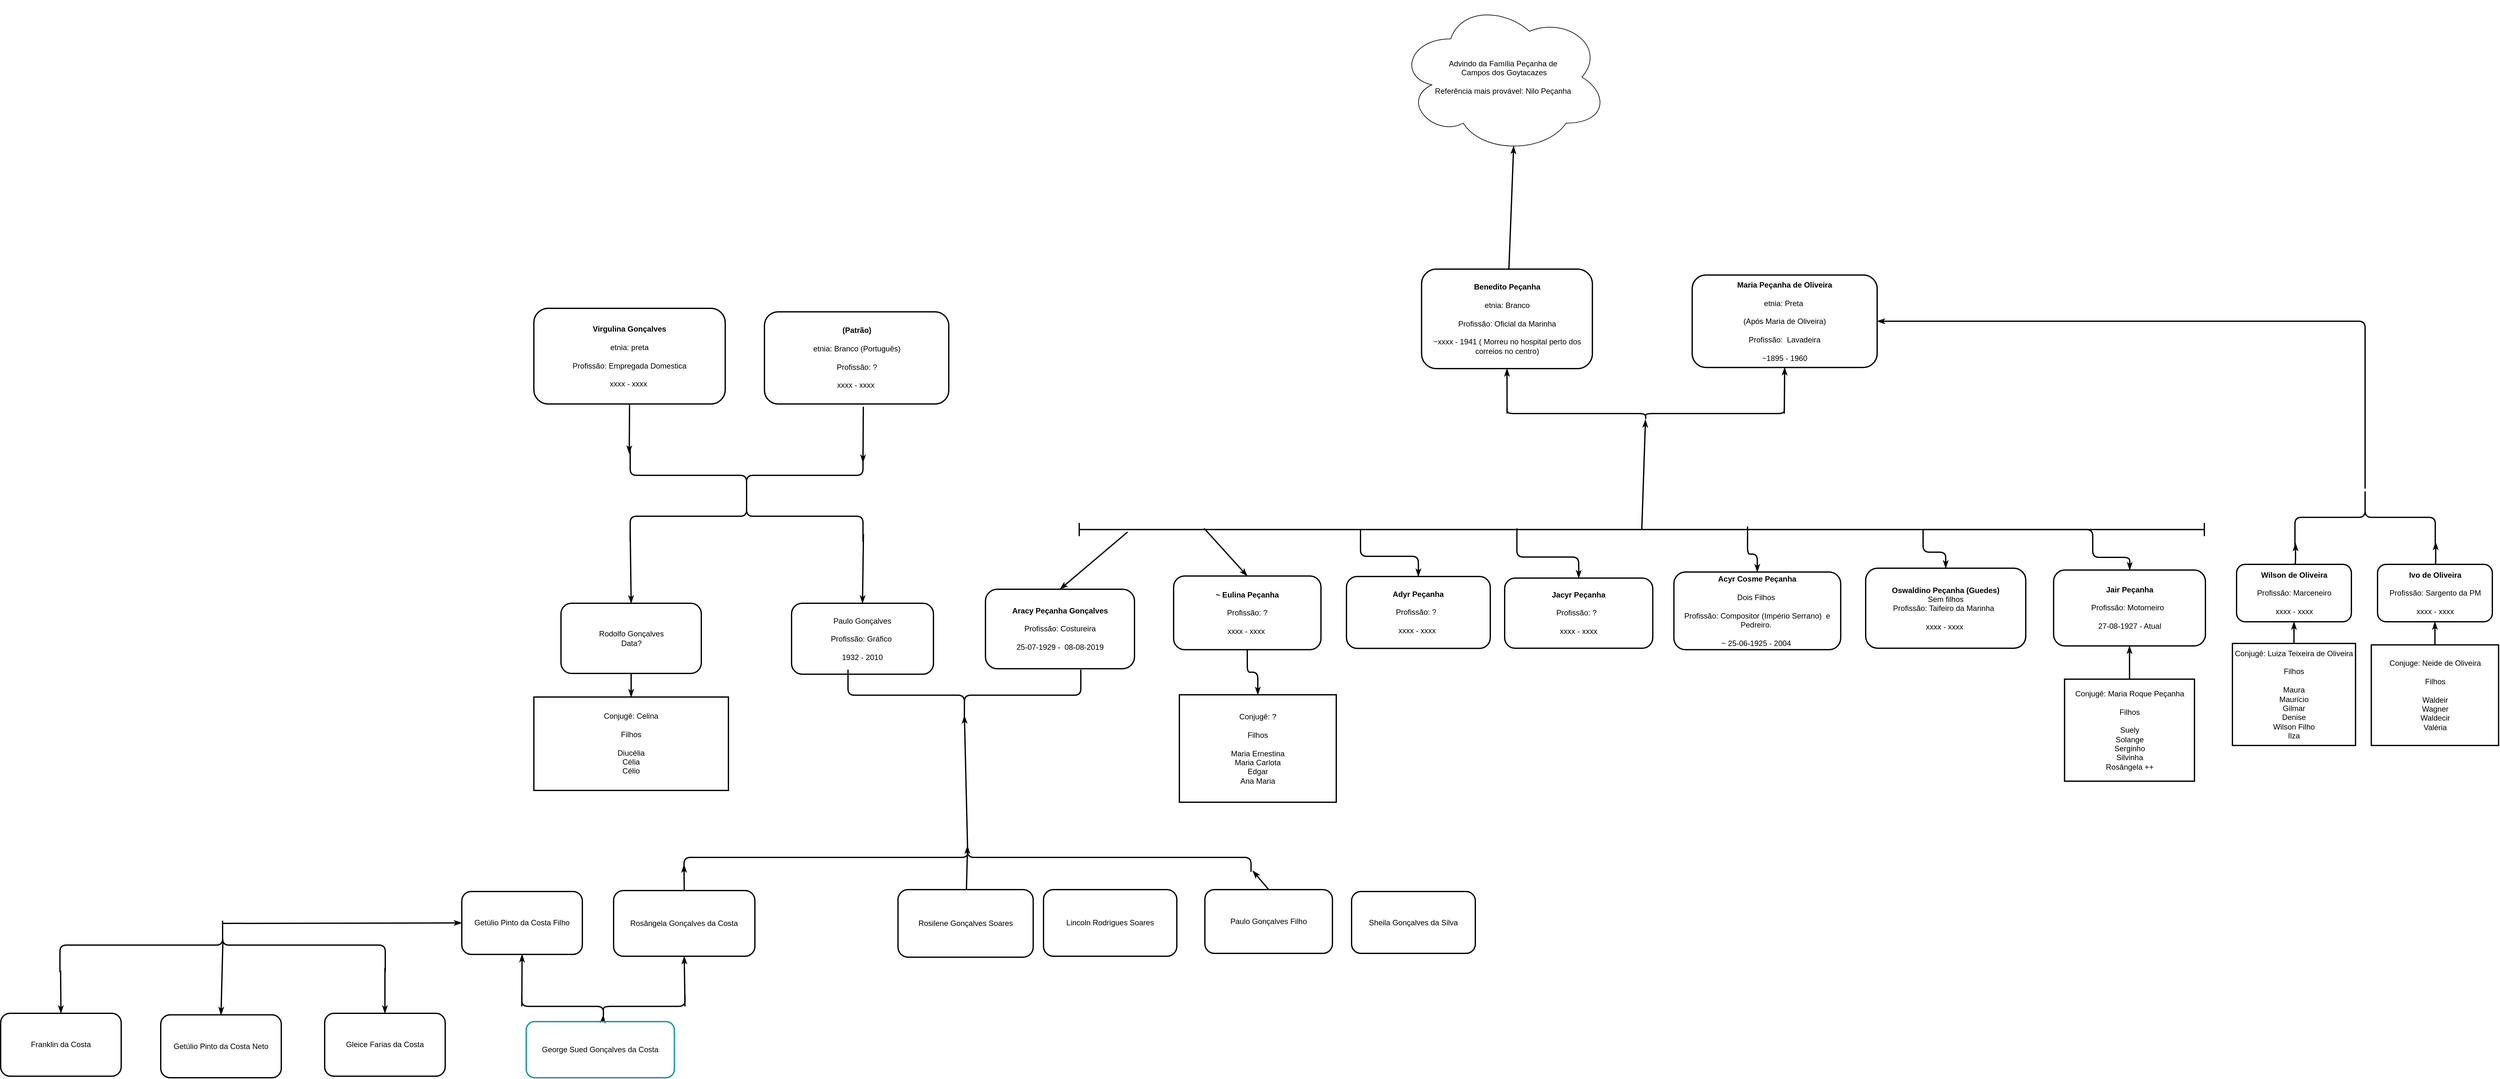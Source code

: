 <mxfile version="13.7.6" type="github" pages="2">
  <diagram id="X04kz2w6pJ2BwtQYNW_F" name="Familia Materna">
    <mxGraphModel dx="3776" dy="3931" grid="0" gridSize="10" guides="1" tooltips="1" connect="1" arrows="1" fold="1" page="1" pageScale="1" pageWidth="1169" pageHeight="827" background="none" math="0" shadow="0">
      <root>
        <mxCell id="0" />
        <mxCell id="1" parent="0" />
        <mxCell id="87gTp5nq9IZYHDgL9Xju-52" style="edgeStyle=none;rounded=1;sketch=0;jumpStyle=none;orthogonalLoop=1;jettySize=auto;html=1;exitX=0.5;exitY=0;exitDx=0;exitDy=0;entryX=0.043;entryY=0.689;entryDx=0;entryDy=0;entryPerimeter=0;startArrow=classicThin;startFill=1;endArrow=none;endFill=0;strokeColor=#000000;strokeWidth=2;" edge="1" parent="1" source="GxdyiY9G9Qyw1W-CdfA0-1" target="87gTp5nq9IZYHDgL9Xju-21">
          <mxGeometry relative="1" as="geometry" />
        </mxCell>
        <mxCell id="GxdyiY9G9Qyw1W-CdfA0-1" value="&lt;b&gt;Aracy Peçanha Gonçalves&lt;br&gt;&lt;/b&gt;&lt;br&gt;Profissão: Costureira&lt;br&gt;&lt;br&gt;25-07-1929 -&amp;nbsp; 08-08-2019" style="rounded=1;whiteSpace=wrap;html=1;strokeWidth=2;shadow=0;glass=0;sketch=0;fillStyle=dots;fillColor=none;" vertex="1" parent="1">
          <mxGeometry x="1004" y="-441" width="233.66" height="124.62" as="geometry" />
        </mxCell>
        <mxCell id="87gTp5nq9IZYHDgL9Xju-50" style="edgeStyle=none;rounded=1;sketch=0;jumpStyle=none;orthogonalLoop=1;jettySize=auto;html=1;exitX=0.5;exitY=0;exitDx=0;exitDy=0;entryX=0.846;entryY=-0.002;entryDx=0;entryDy=0;entryPerimeter=0;startArrow=classicThin;startFill=1;endArrow=none;endFill=0;strokeColor=#000000;strokeWidth=2;" edge="1" parent="1" source="GxdyiY9G9Qyw1W-CdfA0-2" target="87gTp5nq9IZYHDgL9Xju-48">
          <mxGeometry relative="1" as="geometry" />
        </mxCell>
        <mxCell id="GxdyiY9G9Qyw1W-CdfA0-2" value="Paulo Gonçalves&lt;br&gt;&lt;br&gt;Profissão: Gráfico&amp;nbsp;&lt;br&gt;&lt;br&gt;1932 - 2010" style="rounded=1;whiteSpace=wrap;html=1;strokeWidth=2;shadow=0;glass=0;sketch=0;fillStyle=dots;fillColor=none;" vertex="1" parent="1">
          <mxGeometry x="700" y="-419" width="222.47" height="111.24" as="geometry" />
        </mxCell>
        <mxCell id="GxdyiY9G9Qyw1W-CdfA0-76" style="edgeStyle=none;rounded=1;sketch=0;jumpStyle=none;orthogonalLoop=1;jettySize=auto;html=1;exitX=0.5;exitY=0;exitDx=0;exitDy=0;entryX=0.75;entryY=1;entryDx=0;entryDy=0;startArrow=none;startFill=0;endArrow=classicThin;endFill=1;strokeColor=#000000;strokeWidth=2;" edge="1" parent="1" source="GxdyiY9G9Qyw1W-CdfA0-9" target="GxdyiY9G9Qyw1W-CdfA0-72">
          <mxGeometry relative="1" as="geometry">
            <mxPoint x="478.37" y="67.0" as="targetPoint" />
          </mxGeometry>
        </mxCell>
        <mxCell id="87gTp5nq9IZYHDgL9Xju-60" style="edgeStyle=none;rounded=1;sketch=0;jumpStyle=none;orthogonalLoop=1;jettySize=auto;html=1;exitX=0.5;exitY=1;exitDx=0;exitDy=0;entryX=0.5;entryY=1;entryDx=0;entryDy=0;startArrow=classicThin;startFill=1;endArrow=none;endFill=0;strokeColor=#000000;strokeWidth=2;" edge="1" parent="1" source="GxdyiY9G9Qyw1W-CdfA0-9" target="GxdyiY9G9Qyw1W-CdfA0-82">
          <mxGeometry relative="1" as="geometry" />
        </mxCell>
        <mxCell id="GxdyiY9G9Qyw1W-CdfA0-9" value="Rosângela Gonçalves da Costa" style="rounded=1;whiteSpace=wrap;html=1;strokeWidth=2;shadow=0;glass=0;sketch=0;fillStyle=dots;fillColor=none;" vertex="1" parent="1">
          <mxGeometry x="421" y="31.51" width="221.49" height="103.02" as="geometry" />
        </mxCell>
        <mxCell id="GxdyiY9G9Qyw1W-CdfA0-87" style="edgeStyle=none;rounded=1;sketch=0;jumpStyle=none;orthogonalLoop=1;jettySize=auto;html=1;entryX=0.1;entryY=0.5;entryDx=0;entryDy=0;entryPerimeter=0;startArrow=none;startFill=0;endArrow=classicThin;endFill=1;strokeColor=#000000;strokeWidth=2;" edge="1" parent="1" source="GxdyiY9G9Qyw1W-CdfA0-10" target="GxdyiY9G9Qyw1W-CdfA0-72">
          <mxGeometry relative="1" as="geometry">
            <mxPoint x="778.825" y="88.996" as="targetPoint" />
          </mxGeometry>
        </mxCell>
        <mxCell id="GxdyiY9G9Qyw1W-CdfA0-10" value="Rosilene Gonçalves Soares" style="rounded=1;whiteSpace=wrap;html=1;strokeWidth=2;shadow=0;glass=0;sketch=0;fillStyle=dots;fillColor=none;" vertex="1" parent="1">
          <mxGeometry x="866.88" y="30.01" width="211.98" height="105.99" as="geometry" />
        </mxCell>
        <mxCell id="GxdyiY9G9Qyw1W-CdfA0-85" style="edgeStyle=none;rounded=1;sketch=0;jumpStyle=none;orthogonalLoop=1;jettySize=auto;html=1;exitX=0.5;exitY=0;exitDx=0;exitDy=0;entryX=0.962;entryY=-0.003;entryDx=0;entryDy=0;startArrow=none;startFill=0;endArrow=classicThin;endFill=1;strokeColor=#000000;strokeWidth=2;entryPerimeter=0;" edge="1" parent="1" source="GxdyiY9G9Qyw1W-CdfA0-11" target="GxdyiY9G9Qyw1W-CdfA0-72">
          <mxGeometry relative="1" as="geometry">
            <mxPoint x="1098.83" y="93.21" as="targetPoint" />
          </mxGeometry>
        </mxCell>
        <mxCell id="GxdyiY9G9Qyw1W-CdfA0-11" value="Paulo Gonçalves Filho" style="rounded=1;whiteSpace=wrap;html=1;strokeWidth=2;shadow=0;glass=0;sketch=0;fillStyle=dots;fillColor=none;" vertex="1" parent="1">
          <mxGeometry x="1348" y="30.01" width="200" height="100" as="geometry" />
        </mxCell>
        <mxCell id="GxdyiY9G9Qyw1W-CdfA0-21" value="Lincoln Rodrigues Soares" style="rounded=1;whiteSpace=wrap;html=1;strokeWidth=2;shadow=0;glass=0;sketch=0;fillStyle=dots;fillColor=none;" vertex="1" parent="1">
          <mxGeometry x="1095" y="30.01" width="209.04" height="104.52" as="geometry" />
        </mxCell>
        <mxCell id="87gTp5nq9IZYHDgL9Xju-61" style="edgeStyle=none;rounded=1;sketch=0;jumpStyle=none;orthogonalLoop=1;jettySize=auto;html=1;exitX=0.5;exitY=1;exitDx=0;exitDy=0;entryX=0.5;entryY=0;entryDx=0;entryDy=0;startArrow=classicThin;startFill=1;endArrow=none;endFill=0;strokeColor=#000000;strokeWidth=2;" edge="1" parent="1" source="GxdyiY9G9Qyw1W-CdfA0-25" target="GxdyiY9G9Qyw1W-CdfA0-82">
          <mxGeometry relative="1" as="geometry" />
        </mxCell>
        <mxCell id="87gTp5nq9IZYHDgL9Xju-68" style="rounded=1;sketch=0;jumpStyle=none;orthogonalLoop=1;jettySize=auto;html=1;exitX=0;exitY=0.5;exitDx=0;exitDy=0;entryX=0.1;entryY=0.5;entryDx=0;entryDy=0;entryPerimeter=0;startArrow=classicThin;startFill=1;endArrow=none;endFill=0;strokeColor=#000000;strokeWidth=2;" edge="1" parent="1" source="GxdyiY9G9Qyw1W-CdfA0-25" target="87gTp5nq9IZYHDgL9Xju-65">
          <mxGeometry relative="1" as="geometry" />
        </mxCell>
        <mxCell id="GxdyiY9G9Qyw1W-CdfA0-25" value="Getúlio Pinto da Costa Filho" style="rounded=1;whiteSpace=wrap;html=1;strokeWidth=2;shadow=0;glass=0;sketch=0;fillStyle=dots;fillColor=none;" vertex="1" parent="1">
          <mxGeometry x="183" y="32.97" width="189" height="98.61" as="geometry" />
        </mxCell>
        <mxCell id="GxdyiY9G9Qyw1W-CdfA0-26" value="Sheila Gonçalves da Silva" style="rounded=1;whiteSpace=wrap;html=1;strokeWidth=2;shadow=0;glass=0;sketch=0;fillStyle=dots;fillColor=none;" vertex="1" parent="1">
          <mxGeometry x="1578" y="33.01" width="194" height="97" as="geometry" />
        </mxCell>
        <mxCell id="GxdyiY9G9Qyw1W-CdfA0-83" style="edgeStyle=none;rounded=1;sketch=0;jumpStyle=none;orthogonalLoop=1;jettySize=auto;html=1;entryX=0.1;entryY=0.5;entryDx=0;entryDy=0;entryPerimeter=0;startArrow=none;startFill=0;endArrow=classicThin;endFill=1;strokeColor=#000000;strokeWidth=2;" edge="1" parent="1" source="GxdyiY9G9Qyw1W-CdfA0-40" target="GxdyiY9G9Qyw1W-CdfA0-82">
          <mxGeometry relative="1" as="geometry" />
        </mxCell>
        <mxCell id="GxdyiY9G9Qyw1W-CdfA0-40" value="George Sued Gonçalves da Costa" style="rounded=1;whiteSpace=wrap;html=1;strokeWidth=2;shadow=0;glass=0;sketch=0;fillStyle=dots;fillColor=none;strokeColor=#009999;" vertex="1" parent="1">
          <mxGeometry x="284" y="237" width="232.29" height="88" as="geometry" />
        </mxCell>
        <mxCell id="GxdyiY9G9Qyw1W-CdfA0-78" style="edgeStyle=none;rounded=1;sketch=0;jumpStyle=none;orthogonalLoop=1;jettySize=auto;html=1;exitX=0.1;exitY=0.5;exitDx=0;exitDy=0;exitPerimeter=0;entryX=0.1;entryY=0.5;entryDx=0;entryDy=0;entryPerimeter=0;startArrow=classicThin;startFill=1;endArrow=none;endFill=0;strokeColor=#000000;strokeWidth=2;" edge="1" parent="1" source="87gTp5nq9IZYHDgL9Xju-51" target="GxdyiY9G9Qyw1W-CdfA0-72">
          <mxGeometry relative="1" as="geometry">
            <mxPoint x="567.685" y="4.875" as="sourcePoint" />
          </mxGeometry>
        </mxCell>
        <mxCell id="GxdyiY9G9Qyw1W-CdfA0-72" value="" style="shape=curlyBracket;whiteSpace=wrap;html=1;rounded=1;shadow=0;glass=0;sketch=0;strokeWidth=2;fillColor=none;gradientColor=none;rotation=90;size=0.5;" vertex="1" parent="1">
          <mxGeometry x="953.26" y="-464.95" width="45.23" height="888.95" as="geometry" />
        </mxCell>
        <mxCell id="GxdyiY9G9Qyw1W-CdfA0-82" value="" style="shape=curlyBracket;whiteSpace=wrap;html=1;rounded=1;shadow=0;glass=0;sketch=0;strokeWidth=2;fillColor=none;gradientColor=none;rotation=-90;size=0.5;" vertex="1" parent="1">
          <mxGeometry x="387.86" y="85.2" width="34.28" height="255.8" as="geometry" />
        </mxCell>
        <mxCell id="87gTp5nq9IZYHDgL9Xju-54" style="edgeStyle=orthogonalEdgeStyle;rounded=1;sketch=0;jumpStyle=none;orthogonalLoop=1;jettySize=auto;html=1;exitX=1;exitY=0.5;exitDx=0;exitDy=0;startArrow=classicThin;startFill=1;endArrow=none;endFill=0;strokeColor=#000000;strokeWidth=2;" edge="1" parent="1" source="GxdyiY9G9Qyw1W-CdfA0-84" target="GxdyiY9G9Qyw1W-CdfA0-117">
          <mxGeometry relative="1" as="geometry" />
        </mxCell>
        <mxCell id="GxdyiY9G9Qyw1W-CdfA0-84" value="&lt;b&gt;Maria Peçanha de Oliveira&lt;/b&gt;&lt;br&gt;&lt;br&gt;etnia: Preta&lt;b&gt;&amp;nbsp;&lt;br&gt;&lt;br&gt;&lt;/b&gt;(Após Maria de Oliveira)&lt;br&gt;&lt;br&gt;Profissão:&amp;nbsp; Lavadeira&lt;br&gt;&lt;br&gt;~1895 - 1960" style="rounded=1;whiteSpace=wrap;html=1;strokeWidth=2;shadow=0;glass=0;sketch=0;fillStyle=dots;fillColor=none;" vertex="1" parent="1">
          <mxGeometry x="2112" y="-933.81" width="290" height="145" as="geometry" />
        </mxCell>
        <mxCell id="GxdyiY9G9Qyw1W-CdfA0-104" style="edgeStyle=none;rounded=1;sketch=0;jumpStyle=none;orthogonalLoop=1;jettySize=auto;html=1;startArrow=none;startFill=0;endArrow=classicThin;endFill=1;strokeColor=#000000;strokeWidth=2;entryX=0.55;entryY=0.95;entryDx=0;entryDy=0;entryPerimeter=0;" edge="1" parent="1" source="GxdyiY9G9Qyw1W-CdfA0-88" target="GxdyiY9G9Qyw1W-CdfA0-105">
          <mxGeometry relative="1" as="geometry">
            <mxPoint x="1848.547" y="-1086.996" as="targetPoint" />
          </mxGeometry>
        </mxCell>
        <mxCell id="GxdyiY9G9Qyw1W-CdfA0-88" value="&lt;b&gt;Benedito Peçanha&lt;/b&gt;&lt;br&gt;&lt;br&gt;etnia: Branco&lt;br&gt;&lt;br&gt;Profissão: Oficial da Marinha&lt;br&gt;&lt;br&gt;~xxxx - 1941 ( Morreu no hospital perto dos correios no centro)" style="rounded=1;whiteSpace=wrap;html=1;strokeWidth=2;shadow=0;glass=0;sketch=0;fillStyle=dots;fillColor=none;" vertex="1" parent="1">
          <mxGeometry x="1687.75" y="-943" width="267.78" height="156" as="geometry" />
        </mxCell>
        <mxCell id="87gTp5nq9IZYHDgL9Xju-14" style="rounded=1;sketch=0;jumpStyle=none;orthogonalLoop=1;jettySize=auto;html=1;exitX=0.5;exitY=1;exitDx=0;exitDy=0;entryX=0.928;entryY=-0.004;entryDx=0;entryDy=0;entryPerimeter=0;startArrow=none;startFill=0;endArrow=classicThin;endFill=1;strokeColor=#000000;strokeWidth=2;" edge="1" parent="1" source="GxdyiY9G9Qyw1W-CdfA0-89" target="87gTp5nq9IZYHDgL9Xju-9">
          <mxGeometry relative="1" as="geometry" />
        </mxCell>
        <mxCell id="GxdyiY9G9Qyw1W-CdfA0-89" value="&lt;b&gt;Virgulina Gonçalves&lt;/b&gt;&lt;br&gt;&lt;br&gt;etnia: preta&lt;br&gt;&lt;br&gt;Profissão: Empregada Domestica&lt;br&gt;&lt;br&gt;xxxx - xxxx&amp;nbsp;" style="rounded=1;whiteSpace=wrap;html=1;strokeWidth=2;shadow=0;glass=0;sketch=0;fillStyle=dots;fillColor=none;" vertex="1" parent="1">
          <mxGeometry x="296" y="-881.5" width="300" height="150" as="geometry" />
        </mxCell>
        <mxCell id="87gTp5nq9IZYHDgL9Xju-16" style="edgeStyle=none;rounded=1;sketch=0;jumpStyle=none;orthogonalLoop=1;jettySize=auto;html=1;exitX=0.5;exitY=0;exitDx=0;exitDy=0;entryX=0.5;entryY=1;entryDx=0;entryDy=0;startArrow=none;startFill=0;endArrow=classicThin;endFill=1;strokeColor=#000000;strokeWidth=2;" edge="1" parent="1" source="GxdyiY9G9Qyw1W-CdfA0-101" target="GxdyiY9G9Qyw1W-CdfA0-88">
          <mxGeometry relative="1" as="geometry" />
        </mxCell>
        <mxCell id="87gTp5nq9IZYHDgL9Xju-17" style="edgeStyle=none;rounded=1;sketch=0;jumpStyle=none;orthogonalLoop=1;jettySize=auto;html=1;exitX=0.5;exitY=1;exitDx=0;exitDy=0;entryX=0.5;entryY=1;entryDx=0;entryDy=0;startArrow=none;startFill=0;endArrow=classicThin;endFill=1;strokeColor=#000000;strokeWidth=2;" edge="1" parent="1" source="GxdyiY9G9Qyw1W-CdfA0-101" target="GxdyiY9G9Qyw1W-CdfA0-84">
          <mxGeometry relative="1" as="geometry" />
        </mxCell>
        <mxCell id="GxdyiY9G9Qyw1W-CdfA0-101" value="" style="shape=curlyBracket;whiteSpace=wrap;html=1;rounded=1;shadow=0;glass=0;sketch=0;strokeWidth=2;fillColor=none;gradientColor=none;rotation=-90;" vertex="1" parent="1">
          <mxGeometry x="2029.57" y="-933.81" width="19.05" height="434.58" as="geometry" />
        </mxCell>
        <mxCell id="GxdyiY9G9Qyw1W-CdfA0-105" value="Advindo da Família Peçanha de&lt;br&gt;&amp;nbsp;Campos dos Goytacazes&lt;br&gt;&lt;br&gt;Referência mais provável: Nilo Peçanha" style="ellipse;shape=cloud;whiteSpace=wrap;html=1;" vertex="1" parent="1">
          <mxGeometry x="1651" y="-1364" width="329.3" height="240" as="geometry" />
        </mxCell>
        <mxCell id="GxdyiY9G9Qyw1W-CdfA0-109" value="&lt;b&gt;Oswaldino Peçanha (Guedes)&lt;br&gt;&lt;/b&gt;Sem filhos&lt;br&gt;Profissão: Taifeiro da Marinha&amp;nbsp;&amp;nbsp;&lt;br&gt;&lt;br&gt;xxxx - xxxx&amp;nbsp;" style="rounded=1;whiteSpace=wrap;html=1;strokeWidth=2;shadow=0;glass=0;sketch=0;fillStyle=dots;fillColor=none;" vertex="1" parent="1">
          <mxGeometry x="2384" y="-474" width="251" height="125.5" as="geometry" />
        </mxCell>
        <mxCell id="87gTp5nq9IZYHDgL9Xju-43" style="rounded=1;sketch=0;jumpStyle=none;orthogonalLoop=1;jettySize=auto;html=1;exitX=0.5;exitY=0;exitDx=0;exitDy=0;entryX=0.111;entryY=0.413;entryDx=0;entryDy=0;entryPerimeter=0;startArrow=classicThin;startFill=1;endArrow=none;endFill=0;strokeColor=#000000;strokeWidth=2;" edge="1" parent="1" source="GxdyiY9G9Qyw1W-CdfA0-110" target="87gTp5nq9IZYHDgL9Xju-21">
          <mxGeometry relative="1" as="geometry" />
        </mxCell>
        <mxCell id="GxdyiY9G9Qyw1W-CdfA0-110" value="&lt;b&gt;~ Eulina Peçanha&lt;br&gt;&lt;/b&gt;&lt;br&gt;Profissão: ?&lt;br&gt;&lt;br&gt;xxxx - xxxx&amp;nbsp;" style="rounded=1;whiteSpace=wrap;html=1;strokeWidth=2;shadow=0;glass=0;sketch=0;fillStyle=dots;fillColor=none;" vertex="1" parent="1">
          <mxGeometry x="1299" y="-461.75" width="231" height="115.5" as="geometry" />
        </mxCell>
        <mxCell id="87gTp5nq9IZYHDgL9Xju-31" style="edgeStyle=orthogonalEdgeStyle;rounded=1;sketch=0;jumpStyle=none;orthogonalLoop=1;jettySize=auto;html=1;entryX=0.389;entryY=0.409;entryDx=0;entryDy=0;entryPerimeter=0;startArrow=classicThin;startFill=1;endArrow=none;endFill=0;strokeColor=#000000;strokeWidth=2;" edge="1" parent="1" source="GxdyiY9G9Qyw1W-CdfA0-111" target="87gTp5nq9IZYHDgL9Xju-21">
          <mxGeometry relative="1" as="geometry" />
        </mxCell>
        <mxCell id="GxdyiY9G9Qyw1W-CdfA0-111" value="&lt;b&gt;Jacyr Peçanha&lt;br&gt;&lt;/b&gt;&lt;br&gt;Profissão: ?&amp;nbsp;&amp;nbsp;&lt;br&gt;&lt;br&gt;xxxx - xxxx" style="rounded=1;whiteSpace=wrap;html=1;strokeWidth=2;shadow=0;glass=0;sketch=0;fillStyle=dots;fillColor=none;" vertex="1" parent="1">
          <mxGeometry x="1818" y="-458.56" width="232.21" height="110.06" as="geometry" />
        </mxCell>
        <mxCell id="87gTp5nq9IZYHDgL9Xju-39" style="edgeStyle=orthogonalEdgeStyle;rounded=1;sketch=0;jumpStyle=none;orthogonalLoop=1;jettySize=auto;html=1;exitX=0.5;exitY=0;exitDx=0;exitDy=0;entryX=0.594;entryY=0.272;entryDx=0;entryDy=0;entryPerimeter=0;startArrow=classicThin;startFill=1;endArrow=none;endFill=0;strokeColor=#000000;strokeWidth=2;" edge="1" parent="1" source="GxdyiY9G9Qyw1W-CdfA0-112" target="87gTp5nq9IZYHDgL9Xju-21">
          <mxGeometry relative="1" as="geometry" />
        </mxCell>
        <mxCell id="GxdyiY9G9Qyw1W-CdfA0-112" value="&lt;b&gt;Acyr Cosme Peçanha&lt;br&gt;&lt;/b&gt;&lt;br&gt;Dois Filhos&amp;nbsp;&lt;br&gt;&lt;br&gt;Profissão: Compositor (Império Serrano)&amp;nbsp; e Pedreiro.&amp;nbsp;&lt;br&gt;&lt;br&gt;~ 25-06-1925 - 2004&amp;nbsp;" style="rounded=1;whiteSpace=wrap;html=1;strokeWidth=2;shadow=0;glass=0;sketch=0;fillStyle=dots;fillColor=none;" vertex="1" parent="1">
          <mxGeometry x="2083.34" y="-468" width="261.5" height="121.75" as="geometry" />
        </mxCell>
        <mxCell id="GxdyiY9G9Qyw1W-CdfA0-125" style="edgeStyle=none;rounded=1;sketch=0;jumpStyle=none;orthogonalLoop=1;jettySize=auto;html=1;exitX=0.5;exitY=1;exitDx=0;exitDy=0;entryX=0.5;entryY=0;entryDx=0;entryDy=0;startArrow=classicThin;startFill=1;endArrow=none;endFill=0;strokeColor=#000000;strokeWidth=2;" edge="1" parent="1" source="GxdyiY9G9Qyw1W-CdfA0-113" target="GxdyiY9G9Qyw1W-CdfA0-124">
          <mxGeometry relative="1" as="geometry" />
        </mxCell>
        <mxCell id="87gTp5nq9IZYHDgL9Xju-6" style="edgeStyle=orthogonalEdgeStyle;rounded=1;sketch=0;jumpStyle=none;orthogonalLoop=1;jettySize=auto;html=1;exitX=0.5;exitY=0;exitDx=0;exitDy=0;entryX=0.949;entryY=0.996;entryDx=0;entryDy=0;entryPerimeter=0;startArrow=none;startFill=0;endArrow=classicThin;endFill=1;strokeColor=#000000;strokeWidth=2;" edge="1" parent="1" source="GxdyiY9G9Qyw1W-CdfA0-113" target="GxdyiY9G9Qyw1W-CdfA0-117">
          <mxGeometry relative="1" as="geometry" />
        </mxCell>
        <mxCell id="GxdyiY9G9Qyw1W-CdfA0-113" value="&lt;b&gt;Wilson de Oliveira&lt;br&gt;&lt;/b&gt;&lt;br&gt;Profissão: Marceneiro&lt;br&gt;&lt;br&gt;xxxx - xxxx" style="rounded=1;whiteSpace=wrap;html=1;strokeWidth=2;shadow=0;glass=0;sketch=0;fillStyle=dots;fillColor=none;" vertex="1" parent="1">
          <mxGeometry x="2965.5" y="-480.0" width="180" height="90" as="geometry" />
        </mxCell>
        <mxCell id="87gTp5nq9IZYHDgL9Xju-7" style="edgeStyle=orthogonalEdgeStyle;rounded=1;sketch=0;jumpStyle=none;orthogonalLoop=1;jettySize=auto;html=1;exitX=0.5;exitY=0;exitDx=0;exitDy=0;entryX=0.931;entryY=-0.003;entryDx=0;entryDy=0;entryPerimeter=0;startArrow=none;startFill=0;endArrow=classicThin;endFill=1;strokeColor=#000000;strokeWidth=2;" edge="1" parent="1" source="GxdyiY9G9Qyw1W-CdfA0-116" target="GxdyiY9G9Qyw1W-CdfA0-117">
          <mxGeometry relative="1" as="geometry" />
        </mxCell>
        <mxCell id="GxdyiY9G9Qyw1W-CdfA0-116" value="&lt;b&gt;Ivo de Oliveira&lt;br&gt;&lt;/b&gt;&lt;br&gt;Profissão: Sargento da PM&lt;br&gt;&lt;br&gt;xxxx - xxxx" style="rounded=1;whiteSpace=wrap;html=1;strokeWidth=2;shadow=0;glass=0;sketch=0;fillStyle=dots;fillColor=none;" vertex="1" parent="1">
          <mxGeometry x="3186.5" y="-480.0" width="180" height="90" as="geometry" />
        </mxCell>
        <mxCell id="GxdyiY9G9Qyw1W-CdfA0-117" value="" style="shape=curlyBracket;whiteSpace=wrap;html=1;rounded=1;shadow=0;glass=0;sketch=0;strokeWidth=2;fillColor=none;gradientColor=none;rotation=90;" vertex="1" parent="1">
          <mxGeometry x="3122.01" y="-663.74" width="90" height="219.97" as="geometry" />
        </mxCell>
        <mxCell id="87gTp5nq9IZYHDgL9Xju-42" style="edgeStyle=orthogonalEdgeStyle;rounded=1;sketch=0;jumpStyle=none;orthogonalLoop=1;jettySize=auto;html=1;exitX=0.5;exitY=0;exitDx=0;exitDy=0;entryX=0.25;entryY=0.5;entryDx=0;entryDy=0;entryPerimeter=0;startArrow=classicThin;startFill=1;endArrow=none;endFill=0;strokeColor=#000000;strokeWidth=2;" edge="1" parent="1" source="GxdyiY9G9Qyw1W-CdfA0-119" target="87gTp5nq9IZYHDgL9Xju-21">
          <mxGeometry relative="1" as="geometry" />
        </mxCell>
        <mxCell id="GxdyiY9G9Qyw1W-CdfA0-119" value="&lt;b&gt;Adyr Peçanha&lt;br&gt;&lt;/b&gt;&lt;br&gt;Profissão: ?&amp;nbsp;&amp;nbsp;&lt;br&gt;&lt;br&gt;xxxx - xxxx&amp;nbsp;" style="rounded=1;whiteSpace=wrap;html=1;strokeWidth=2;shadow=0;glass=0;sketch=0;fillStyle=dots;fillColor=none;" vertex="1" parent="1">
          <mxGeometry x="1570" y="-461" width="225.47" height="112.74" as="geometry" />
        </mxCell>
        <mxCell id="GxdyiY9G9Qyw1W-CdfA0-120" value="&lt;b&gt;Jair Peçanha&lt;br&gt;&lt;/b&gt;&lt;br&gt;Profissão: Motorneiro&amp;nbsp;&amp;nbsp;&lt;br&gt;&lt;br&gt;27-08-1927 - Atual" style="rounded=1;whiteSpace=wrap;html=1;strokeWidth=2;shadow=0;glass=0;sketch=0;fillStyle=dots;fillColor=none;" vertex="1" parent="1">
          <mxGeometry x="2678.65" y="-471.12" width="238" height="119" as="geometry" />
        </mxCell>
        <mxCell id="87gTp5nq9IZYHDgL9Xju-35" style="edgeStyle=orthogonalEdgeStyle;rounded=1;sketch=0;jumpStyle=none;orthogonalLoop=1;jettySize=auto;html=1;entryX=0.5;entryY=1;entryDx=0;entryDy=0;startArrow=classicThin;startFill=1;endArrow=none;endFill=0;strokeColor=#000000;strokeWidth=2;" edge="1" parent="1" source="GxdyiY9G9Qyw1W-CdfA0-121" target="GxdyiY9G9Qyw1W-CdfA0-110">
          <mxGeometry relative="1" as="geometry" />
        </mxCell>
        <mxCell id="GxdyiY9G9Qyw1W-CdfA0-121" value="Conjugê: ?&lt;br&gt;&lt;br&gt;Filhos&lt;br&gt;&lt;br&gt;Maria Ernestina&lt;br&gt;Maria Carlota&lt;br&gt;Edgar&lt;br&gt;Ana Maria" style="rounded=0;whiteSpace=wrap;html=1;shadow=0;glass=0;sketch=0;strokeWidth=2;fillColor=none;gradientColor=none;" vertex="1" parent="1">
          <mxGeometry x="1308" y="-275.5" width="246" height="168.5" as="geometry" />
        </mxCell>
        <mxCell id="GxdyiY9G9Qyw1W-CdfA0-124" value="Conjugê: Luiza Teixeira de Oliveira&lt;br&gt;&lt;br&gt;Filhos&lt;br&gt;&lt;br&gt;Maura&lt;br&gt;Maurício&lt;br&gt;Gilmar&lt;br&gt;Denise&lt;br&gt;Wilson Filho&lt;br&gt;Ilza" style="rounded=0;whiteSpace=wrap;html=1;shadow=0;glass=0;sketch=0;strokeWidth=2;fillColor=none;gradientColor=none;" vertex="1" parent="1">
          <mxGeometry x="2959" y="-356" width="193" height="160" as="geometry" />
        </mxCell>
        <mxCell id="87gTp5nq9IZYHDgL9Xju-27" style="rounded=1;sketch=0;jumpStyle=none;orthogonalLoop=1;jettySize=auto;html=1;exitX=0.5;exitY=0;exitDx=0;exitDy=0;entryX=0.5;entryY=1;entryDx=0;entryDy=0;startArrow=none;startFill=0;endArrow=classicThin;endFill=1;strokeColor=#000000;strokeWidth=2;" edge="1" parent="1" source="GxdyiY9G9Qyw1W-CdfA0-126" target="GxdyiY9G9Qyw1W-CdfA0-120">
          <mxGeometry relative="1" as="geometry" />
        </mxCell>
        <mxCell id="GxdyiY9G9Qyw1W-CdfA0-126" value="Conjugê: Maria Roque Peçanha&lt;br&gt;&lt;br&gt;Filhos&lt;br&gt;&lt;br&gt;Suely&lt;br&gt;Solange&lt;br&gt;Serginho&lt;br&gt;Silvinha&lt;br&gt;Rosângela ++" style="rounded=0;whiteSpace=wrap;html=1;shadow=0;glass=0;sketch=0;strokeWidth=2;fillColor=none;gradientColor=none;" vertex="1" parent="1">
          <mxGeometry x="2695.82" y="-300" width="203.65" height="160" as="geometry" />
        </mxCell>
        <mxCell id="GxdyiY9G9Qyw1W-CdfA0-128" value="Conjuge: Neide de Oliveira&lt;br&gt;&lt;br&gt;Filhos&lt;br&gt;&lt;br&gt;Waldeir&lt;br&gt;Wagner&lt;br&gt;Waldecir&lt;br&gt;Valéria" style="rounded=0;whiteSpace=wrap;html=1;shadow=0;glass=0;sketch=0;strokeWidth=2;fillColor=none;gradientColor=none;" vertex="1" parent="1">
          <mxGeometry x="3176.75" y="-353.75" width="199.5" height="157.75" as="geometry" />
        </mxCell>
        <mxCell id="GxdyiY9G9Qyw1W-CdfA0-129" value="" style="endArrow=none;html=1;strokeColor=#000000;strokeWidth=2;exitX=0.5;exitY=1;exitDx=0;exitDy=0;entryX=0.5;entryY=0;entryDx=0;entryDy=0;startArrow=classicThin;startFill=1;endFill=0;" edge="1" parent="1" source="GxdyiY9G9Qyw1W-CdfA0-116" target="GxdyiY9G9Qyw1W-CdfA0-128">
          <mxGeometry width="50" height="50" relative="1" as="geometry">
            <mxPoint x="3091.5" y="-230" as="sourcePoint" />
            <mxPoint x="3141.5" y="-280.0" as="targetPoint" />
          </mxGeometry>
        </mxCell>
        <mxCell id="87gTp5nq9IZYHDgL9Xju-15" style="edgeStyle=none;rounded=1;sketch=0;jumpStyle=none;orthogonalLoop=1;jettySize=auto;html=1;entryX=0.75;entryY=1;entryDx=0;entryDy=0;startArrow=none;startFill=0;endArrow=classicThin;endFill=1;strokeColor=#000000;strokeWidth=2;" edge="1" parent="1" target="87gTp5nq9IZYHDgL9Xju-9">
          <mxGeometry relative="1" as="geometry">
            <mxPoint x="812.5" y="-727.12" as="sourcePoint" />
          </mxGeometry>
        </mxCell>
        <mxCell id="GxdyiY9G9Qyw1W-CdfA0-131" value="&lt;b&gt;(Patrão)&lt;br&gt;&lt;/b&gt;&lt;br&gt;etnia: Branco (Português)&lt;br&gt;&lt;br&gt;Profissão: ?&lt;br&gt;&lt;br&gt;xxxx - xxxx&amp;nbsp;" style="rounded=1;whiteSpace=wrap;html=1;strokeWidth=2;shadow=0;glass=0;sketch=0;fillStyle=dots;fillColor=none;" vertex="1" parent="1">
          <mxGeometry x="657.5" y="-876" width="289" height="144.5" as="geometry" />
        </mxCell>
        <mxCell id="87gTp5nq9IZYHDgL9Xju-9" value="" style="shape=curlyBracket;whiteSpace=wrap;html=1;rounded=1;shadow=0;glass=0;sketch=0;strokeWidth=2;fillColor=none;gradientColor=none;rotation=-90;" vertex="1" parent="1">
          <mxGeometry x="589.5" y="-802.12" width="80" height="365" as="geometry" />
        </mxCell>
        <mxCell id="87gTp5nq9IZYHDgL9Xju-22" style="edgeStyle=none;rounded=1;sketch=0;jumpStyle=none;orthogonalLoop=1;jettySize=auto;html=1;exitX=0.5;exitY=0.5;exitDx=0;exitDy=0;exitPerimeter=0;startArrow=none;startFill=0;endArrow=classicThin;endFill=1;strokeColor=#000000;strokeWidth=2;" edge="1" parent="1" source="87gTp5nq9IZYHDgL9Xju-21" target="GxdyiY9G9Qyw1W-CdfA0-101">
          <mxGeometry relative="1" as="geometry" />
        </mxCell>
        <mxCell id="87gTp5nq9IZYHDgL9Xju-24" style="rounded=1;sketch=0;jumpStyle=none;orthogonalLoop=1;jettySize=auto;html=1;exitX=0.75;exitY=0.5;exitDx=0;exitDy=0;exitPerimeter=0;startArrow=none;startFill=0;endArrow=classicThin;endFill=1;strokeColor=#000000;strokeWidth=2;edgeStyle=orthogonalEdgeStyle;" edge="1" parent="1" source="87gTp5nq9IZYHDgL9Xju-21" target="GxdyiY9G9Qyw1W-CdfA0-120">
          <mxGeometry relative="1" as="geometry">
            <Array as="points">
              <mxPoint x="2740" y="-534" />
              <mxPoint x="2740" y="-491" />
              <mxPoint x="2798" y="-491" />
            </Array>
          </mxGeometry>
        </mxCell>
        <mxCell id="87gTp5nq9IZYHDgL9Xju-25" style="edgeStyle=orthogonalEdgeStyle;rounded=1;sketch=0;jumpStyle=none;orthogonalLoop=1;jettySize=auto;html=1;exitX=0.75;exitY=0.5;exitDx=0;exitDy=0;exitPerimeter=0;entryX=0.5;entryY=0;entryDx=0;entryDy=0;startArrow=none;startFill=0;endArrow=classicThin;endFill=1;strokeColor=#000000;strokeWidth=2;" edge="1" parent="1" source="87gTp5nq9IZYHDgL9Xju-21" target="GxdyiY9G9Qyw1W-CdfA0-109">
          <mxGeometry relative="1" as="geometry" />
        </mxCell>
        <mxCell id="87gTp5nq9IZYHDgL9Xju-21" value="" style="shape=crossbar;whiteSpace=wrap;html=1;rounded=1;shadow=0;glass=0;sketch=0;strokeWidth=2;fillColor=none;gradientColor=none;" vertex="1" parent="1">
          <mxGeometry x="1151" y="-545" width="1764" height="20.73" as="geometry" />
        </mxCell>
        <mxCell id="87gTp5nq9IZYHDgL9Xju-49" style="edgeStyle=none;rounded=1;sketch=0;jumpStyle=none;orthogonalLoop=1;jettySize=auto;html=1;exitX=0.5;exitY=0;exitDx=0;exitDy=0;entryX=0.75;entryY=1;entryDx=0;entryDy=0;startArrow=classicThin;startFill=1;endArrow=none;endFill=0;strokeColor=#000000;strokeWidth=2;" edge="1" parent="1" source="87gTp5nq9IZYHDgL9Xju-45" target="87gTp5nq9IZYHDgL9Xju-48">
          <mxGeometry relative="1" as="geometry" />
        </mxCell>
        <mxCell id="87gTp5nq9IZYHDgL9Xju-45" value="Rodolfo Gonçalves&lt;br&gt;Data?" style="rounded=1;whiteSpace=wrap;html=1;strokeWidth=2;shadow=0;glass=0;sketch=0;fillStyle=dots;fillColor=none;" vertex="1" parent="1">
          <mxGeometry x="338.5" y="-419" width="220" height="110" as="geometry" />
        </mxCell>
        <mxCell id="87gTp5nq9IZYHDgL9Xju-47" style="edgeStyle=none;rounded=1;sketch=0;jumpStyle=none;orthogonalLoop=1;jettySize=auto;html=1;startArrow=classicThin;startFill=1;endArrow=none;endFill=0;strokeColor=#000000;strokeWidth=2;" edge="1" parent="1" source="87gTp5nq9IZYHDgL9Xju-46" target="87gTp5nq9IZYHDgL9Xju-45">
          <mxGeometry relative="1" as="geometry" />
        </mxCell>
        <mxCell id="87gTp5nq9IZYHDgL9Xju-46" value="Conjugê: Celina&lt;br&gt;&lt;br&gt;Filhos&lt;br&gt;&lt;br&gt;Diucélia&lt;br&gt;Célia&lt;br&gt;Célio&lt;br&gt;" style="rounded=0;whiteSpace=wrap;html=1;shadow=0;glass=0;sketch=0;strokeWidth=2;fillColor=none;gradientColor=none;" vertex="1" parent="1">
          <mxGeometry x="296" y="-272" width="305" height="146.5" as="geometry" />
        </mxCell>
        <mxCell id="87gTp5nq9IZYHDgL9Xju-48" value="" style="shape=curlyBracket;whiteSpace=wrap;html=1;rounded=1;shadow=0;glass=0;sketch=0;strokeWidth=2;fillColor=none;gradientColor=none;rotation=-90;direction=west;" vertex="1" parent="1">
          <mxGeometry x="589.5" y="-738" width="80" height="365" as="geometry" />
        </mxCell>
        <mxCell id="87gTp5nq9IZYHDgL9Xju-51" value="" style="shape=curlyBracket;whiteSpace=wrap;html=1;rounded=1;shadow=0;glass=0;sketch=0;strokeWidth=2;fillColor=none;gradientColor=none;rotation=-90;" vertex="1" parent="1">
          <mxGeometry x="931" y="-457.37" width="80" height="365" as="geometry" />
        </mxCell>
        <mxCell id="87gTp5nq9IZYHDgL9Xju-69" style="edgeStyle=none;rounded=1;sketch=0;jumpStyle=none;orthogonalLoop=1;jettySize=auto;html=1;exitX=0.5;exitY=0;exitDx=0;exitDy=0;entryX=0.922;entryY=0.001;entryDx=0;entryDy=0;entryPerimeter=0;startArrow=classicThin;startFill=1;endArrow=none;endFill=0;strokeColor=#000000;strokeWidth=2;" edge="1" parent="1" source="87gTp5nq9IZYHDgL9Xju-63" target="87gTp5nq9IZYHDgL9Xju-65">
          <mxGeometry relative="1" as="geometry" />
        </mxCell>
        <mxCell id="87gTp5nq9IZYHDgL9Xju-63" value="Gleice Farias da Costa" style="rounded=1;whiteSpace=wrap;html=1;strokeWidth=2;shadow=0;glass=0;sketch=0;fillStyle=dots;fillColor=none;" vertex="1" parent="1">
          <mxGeometry x="-32" y="224" width="189" height="98.61" as="geometry" />
        </mxCell>
        <mxCell id="87gTp5nq9IZYHDgL9Xju-65" value="" style="shape=curlyBracket;whiteSpace=wrap;html=1;rounded=1;shadow=0;glass=0;sketch=0;strokeWidth=2;fillColor=none;rotation=90;" vertex="1" parent="1">
          <mxGeometry x="-234.5" y="-138" width="85" height="510" as="geometry" />
        </mxCell>
        <mxCell id="87gTp5nq9IZYHDgL9Xju-70" style="edgeStyle=none;rounded=1;sketch=0;jumpStyle=none;orthogonalLoop=1;jettySize=auto;html=1;exitX=0.5;exitY=0;exitDx=0;exitDy=0;entryX=0.401;entryY=0.499;entryDx=0;entryDy=0;entryPerimeter=0;startArrow=classicThin;startFill=1;endArrow=none;endFill=0;strokeColor=#000000;strokeWidth=2;" edge="1" parent="1" source="87gTp5nq9IZYHDgL9Xju-66" target="87gTp5nq9IZYHDgL9Xju-65">
          <mxGeometry relative="1" as="geometry" />
        </mxCell>
        <mxCell id="87gTp5nq9IZYHDgL9Xju-66" value="Getúlio Pinto da Costa Neto" style="rounded=1;whiteSpace=wrap;html=1;strokeWidth=2;shadow=0;glass=0;sketch=0;fillStyle=dots;fillColor=none;" vertex="1" parent="1">
          <mxGeometry x="-289" y="226.39" width="189" height="98.61" as="geometry" />
        </mxCell>
        <mxCell id="87gTp5nq9IZYHDgL9Xju-71" style="edgeStyle=none;rounded=1;sketch=0;jumpStyle=none;orthogonalLoop=1;jettySize=auto;html=1;exitX=0.5;exitY=0;exitDx=0;exitDy=0;startArrow=classicThin;startFill=1;endArrow=none;endFill=0;strokeColor=#000000;strokeWidth=2;entryX=0.972;entryY=0.998;entryDx=0;entryDy=0;entryPerimeter=0;" edge="1" parent="1" source="87gTp5nq9IZYHDgL9Xju-67" target="87gTp5nq9IZYHDgL9Xju-65">
          <mxGeometry relative="1" as="geometry" />
        </mxCell>
        <mxCell id="87gTp5nq9IZYHDgL9Xju-67" value="Franklin da Costa" style="rounded=1;whiteSpace=wrap;html=1;strokeWidth=2;shadow=0;glass=0;sketch=0;fillStyle=dots;fillColor=none;" vertex="1" parent="1">
          <mxGeometry x="-540" y="224" width="189" height="98.61" as="geometry" />
        </mxCell>
      </root>
    </mxGraphModel>
  </diagram>
  <diagram id="sA0s7KzQx460w5JGkKBO" name="Familia Paterna">
    <mxGraphModel dx="1117" dy="1803" grid="1" gridSize="10" guides="1" tooltips="1" connect="1" arrows="1" fold="1" page="1" pageScale="1" pageWidth="1169" pageHeight="827" math="0" shadow="0">
      <root>
        <mxCell id="Mev56ew3hSFlO5mb7391-0" />
        <mxCell id="Mev56ew3hSFlO5mb7391-1" parent="Mev56ew3hSFlO5mb7391-0" />
        <mxCell id="F7hhXdF862kpJOrahPso-0" value="Getúlio Pinto da Costa&lt;br&gt;&lt;br&gt;xxxx - xxxx" style="rounded=1;whiteSpace=wrap;html=1;strokeWidth=2;shadow=0;glass=0;sketch=0;fillStyle=dots;fillColor=none;" vertex="1" parent="Mev56ew3hSFlO5mb7391-1">
          <mxGeometry x="796.71" y="-230" width="210" height="105" as="geometry" />
        </mxCell>
        <mxCell id="F7hhXdF862kpJOrahPso-1" value="Francisca André da Costa&lt;br&gt;&lt;br&gt;Profissão:&amp;nbsp;&lt;br&gt;&lt;br&gt;xxxx - xxxx" style="rounded=1;whiteSpace=wrap;html=1;strokeWidth=2;shadow=0;glass=0;sketch=0;fillStyle=dots;fillColor=none;" vertex="1" parent="Mev56ew3hSFlO5mb7391-1">
          <mxGeometry x="560" y="-227.5" width="200" height="100" as="geometry" />
        </mxCell>
      </root>
    </mxGraphModel>
  </diagram>
</mxfile>
